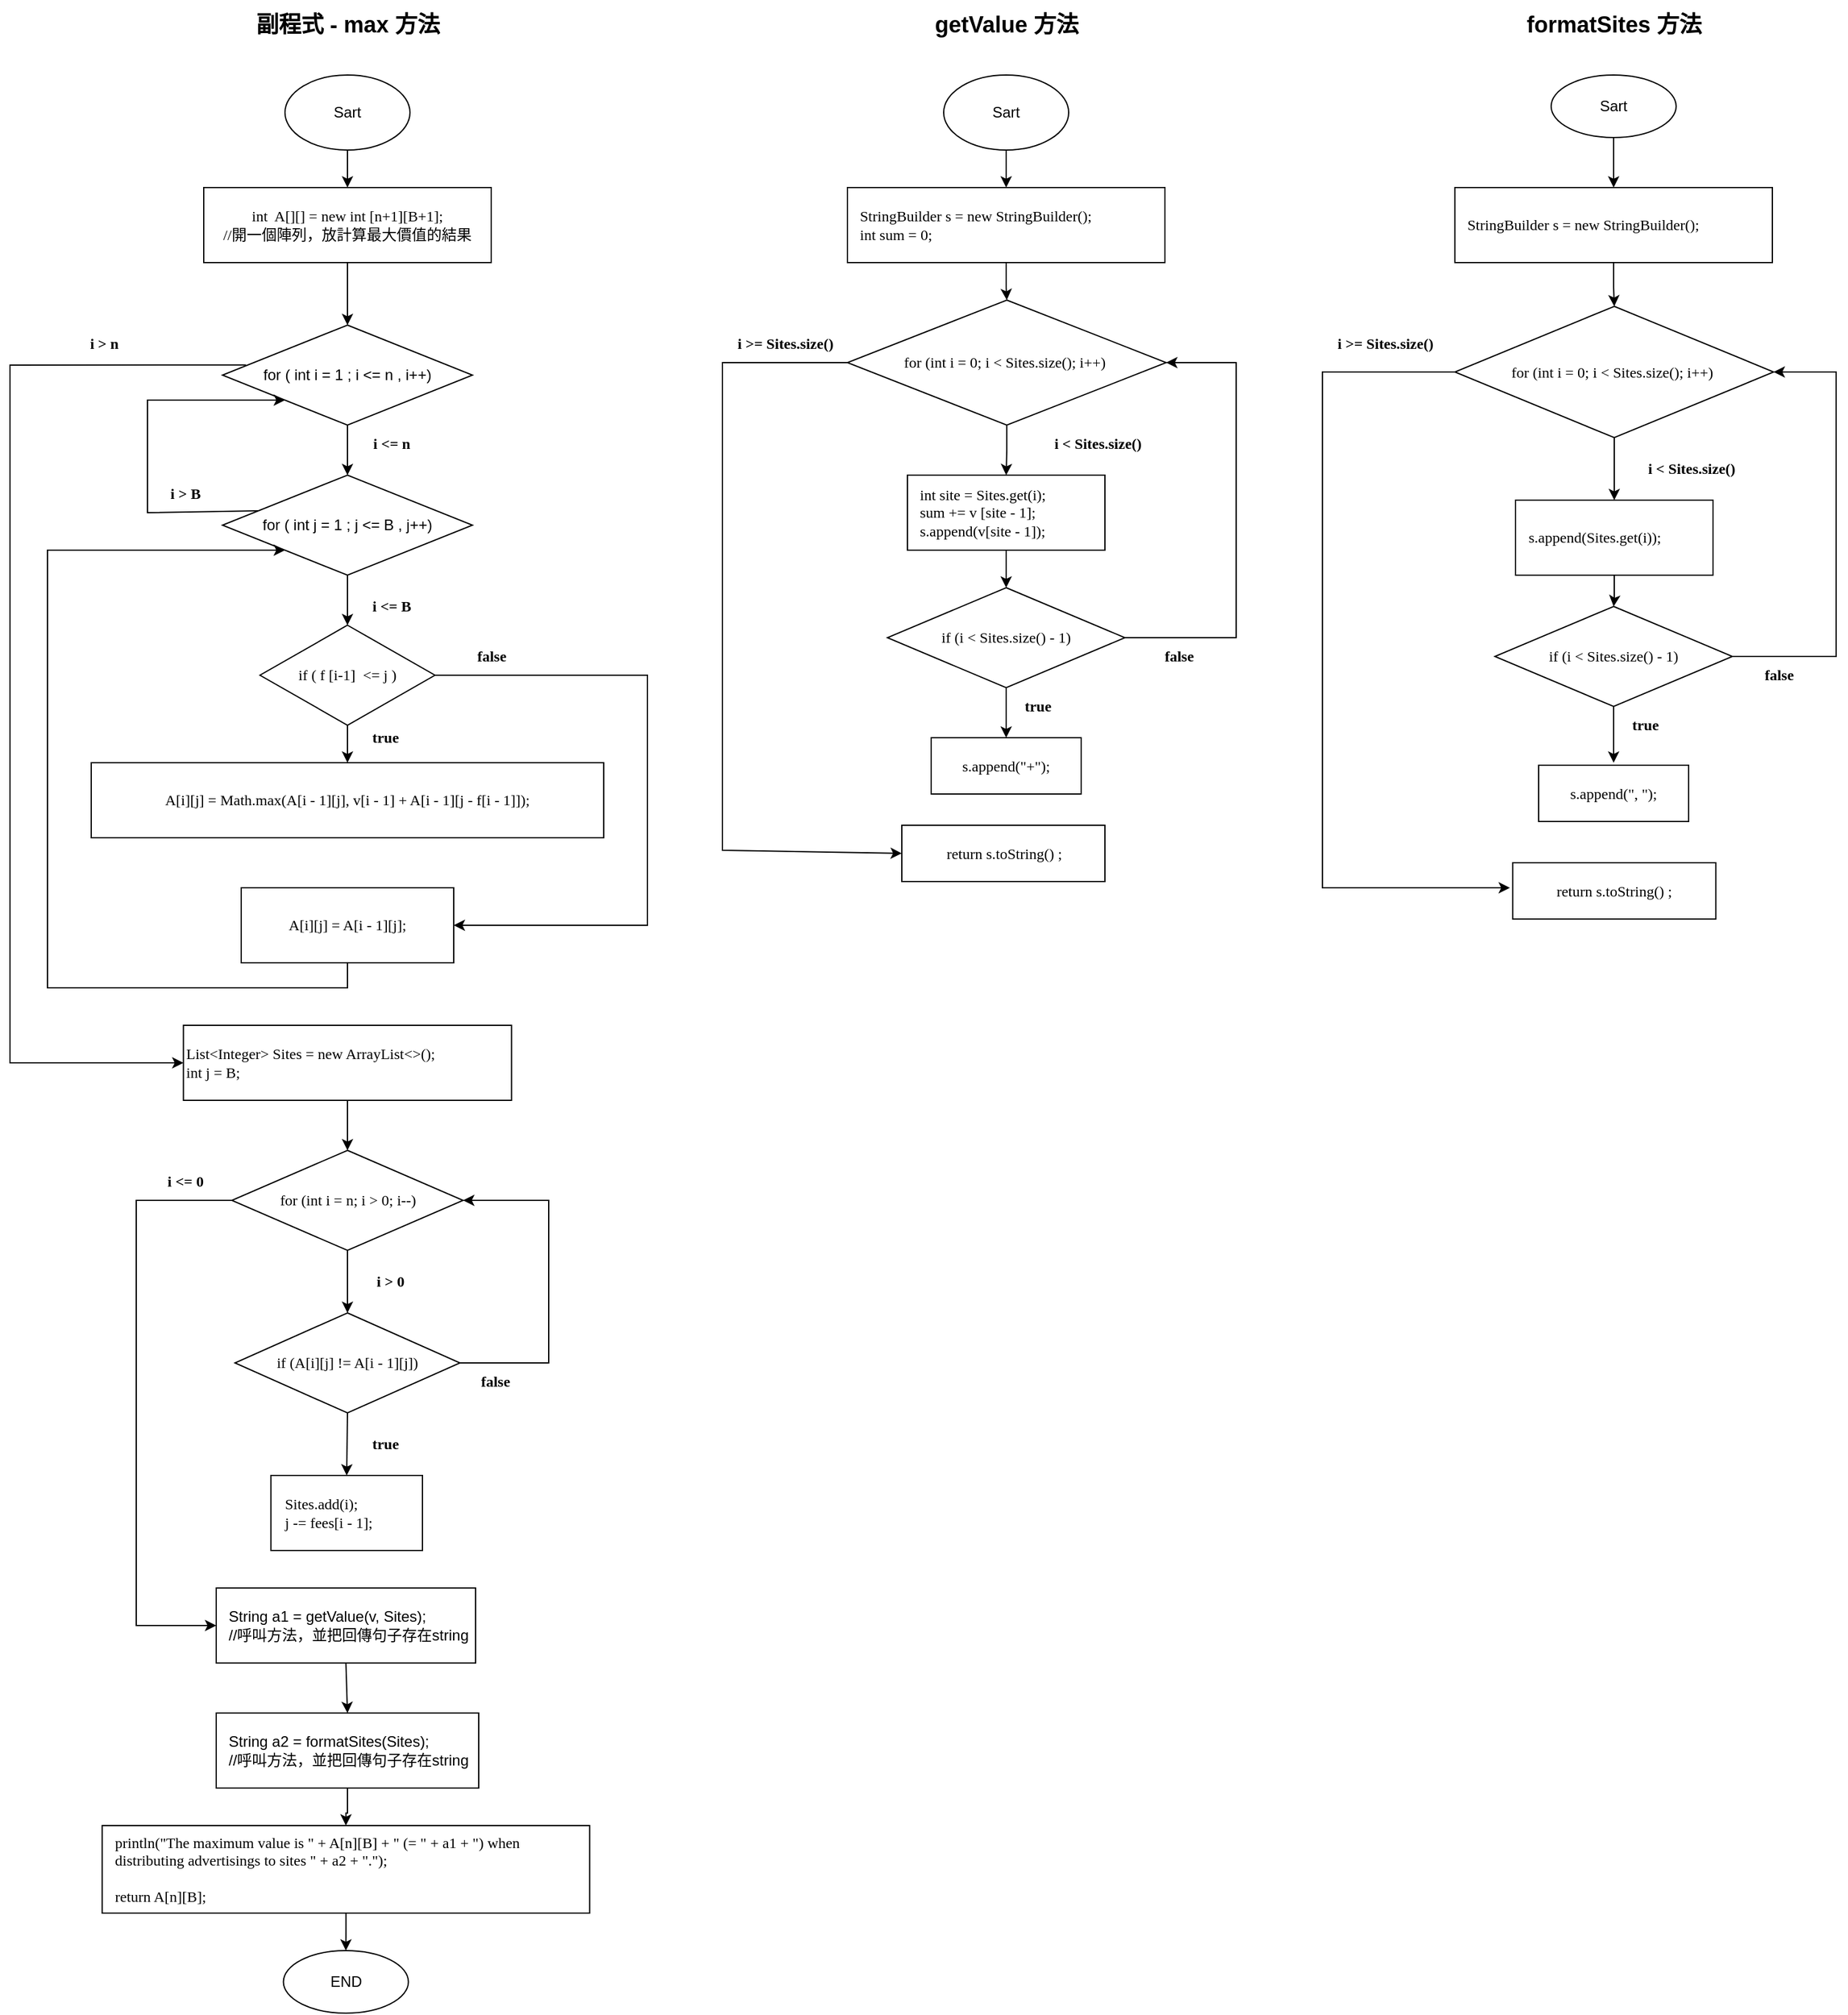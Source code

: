 <mxfile version="21.3.4" type="device">
  <diagram name="第 1 页" id="-Ucx1x8asGiWPKPR_r6c">
    <mxGraphModel dx="1750" dy="915" grid="1" gridSize="10" guides="1" tooltips="1" connect="1" arrows="1" fold="1" page="1" pageScale="1" pageWidth="827" pageHeight="1169" math="0" shadow="0">
      <root>
        <mxCell id="0" />
        <mxCell id="1" parent="0" />
        <mxCell id="zl6qF2EFwhdNq1f8Qjjg-1" value="int&amp;nbsp; A[][] = new int [n+1][B+1];&lt;br&gt;//開一個陣列，放計算最大價值的結果" style="rounded=0;whiteSpace=wrap;html=1;spacingLeft=0;fontFamily=Verdana;" vertex="1" parent="1">
          <mxGeometry x="165" y="160" width="230" height="60" as="geometry" />
        </mxCell>
        <mxCell id="zl6qF2EFwhdNq1f8Qjjg-58" style="edgeStyle=orthogonalEdgeStyle;rounded=0;orthogonalLoop=1;jettySize=auto;html=1;entryX=0.5;entryY=0;entryDx=0;entryDy=0;" edge="1" parent="1" source="zl6qF2EFwhdNq1f8Qjjg-2" target="zl6qF2EFwhdNq1f8Qjjg-1">
          <mxGeometry relative="1" as="geometry" />
        </mxCell>
        <mxCell id="zl6qF2EFwhdNq1f8Qjjg-2" value="Sart" style="ellipse;whiteSpace=wrap;html=1;" vertex="1" parent="1">
          <mxGeometry x="230" y="70" width="100" height="60" as="geometry" />
        </mxCell>
        <mxCell id="zl6qF2EFwhdNq1f8Qjjg-4" value="副程式 - max 方法" style="text;strokeColor=none;fillColor=none;html=1;fontSize=18;fontStyle=1;verticalAlign=middle;align=center;fontFamily=Helvetica;labelBorderColor=none;labelBackgroundColor=none;" vertex="1" parent="1">
          <mxGeometry x="180" y="10" width="200" height="40" as="geometry" />
        </mxCell>
        <mxCell id="zl6qF2EFwhdNq1f8Qjjg-6" value="for ( int i = 1 ; i &amp;lt;= n , i++)" style="rhombus;whiteSpace=wrap;html=1;" vertex="1" parent="1">
          <mxGeometry x="180" y="270" width="200" height="80" as="geometry" />
        </mxCell>
        <mxCell id="zl6qF2EFwhdNq1f8Qjjg-7" value="for ( int j = 1 ; j &amp;lt;= B , j++)" style="rhombus;whiteSpace=wrap;html=1;" vertex="1" parent="1">
          <mxGeometry x="180" y="390" width="200" height="80" as="geometry" />
        </mxCell>
        <mxCell id="zl6qF2EFwhdNq1f8Qjjg-8" value="" style="endArrow=classic;html=1;rounded=0;entryX=0.5;entryY=0;entryDx=0;entryDy=0;" edge="1" parent="1" source="zl6qF2EFwhdNq1f8Qjjg-1" target="zl6qF2EFwhdNq1f8Qjjg-6">
          <mxGeometry width="50" height="50" relative="1" as="geometry">
            <mxPoint x="80" y="260" as="sourcePoint" />
            <mxPoint x="130" y="210" as="targetPoint" />
          </mxGeometry>
        </mxCell>
        <mxCell id="zl6qF2EFwhdNq1f8Qjjg-9" value="" style="endArrow=classic;html=1;rounded=0;" edge="1" parent="1" source="zl6qF2EFwhdNq1f8Qjjg-6">
          <mxGeometry width="50" height="50" relative="1" as="geometry">
            <mxPoint x="110" y="390" as="sourcePoint" />
            <mxPoint x="280" y="390" as="targetPoint" />
          </mxGeometry>
        </mxCell>
        <mxCell id="zl6qF2EFwhdNq1f8Qjjg-11" value="i &amp;lt;= n" style="text;html=1;align=center;verticalAlign=middle;resizable=0;points=[];autosize=1;strokeColor=none;fillColor=none;fontStyle=1;fontFamily=Comic Sans MS;" vertex="1" parent="1">
          <mxGeometry x="285" y="350" width="60" height="30" as="geometry" />
        </mxCell>
        <mxCell id="zl6qF2EFwhdNq1f8Qjjg-12" value="i &amp;lt;= B" style="text;html=1;align=center;verticalAlign=middle;resizable=0;points=[];autosize=1;strokeColor=none;fillColor=none;fontStyle=1;fontFamily=Comic Sans MS;" vertex="1" parent="1">
          <mxGeometry x="285" y="480" width="60" height="30" as="geometry" />
        </mxCell>
        <mxCell id="zl6qF2EFwhdNq1f8Qjjg-14" value="if ( f [i-1]&amp;nbsp; &amp;lt;= j )" style="rhombus;whiteSpace=wrap;html=1;fontFamily=Verdana;" vertex="1" parent="1">
          <mxGeometry x="210" y="510" width="140" height="80" as="geometry" />
        </mxCell>
        <mxCell id="zl6qF2EFwhdNq1f8Qjjg-15" value="A[i][j] = Math.max(A[i - 1][j], v[i - 1] + A[i - 1][j - f[i - 1]]);" style="rounded=0;whiteSpace=wrap;html=1;fontFamily=Verdana;spacing=2;" vertex="1" parent="1">
          <mxGeometry x="75" y="620" width="410" height="60" as="geometry" />
        </mxCell>
        <mxCell id="zl6qF2EFwhdNq1f8Qjjg-17" value="A[i][j] = A[i - 1][j];" style="rounded=0;whiteSpace=wrap;html=1;fontFamily=Verdana;" vertex="1" parent="1">
          <mxGeometry x="195" y="720" width="170" height="60" as="geometry" />
        </mxCell>
        <mxCell id="zl6qF2EFwhdNq1f8Qjjg-18" value="" style="endArrow=classic;html=1;rounded=0;" edge="1" parent="1" source="zl6qF2EFwhdNq1f8Qjjg-14" target="zl6qF2EFwhdNq1f8Qjjg-15">
          <mxGeometry width="50" height="50" relative="1" as="geometry">
            <mxPoint x="430" y="570" as="sourcePoint" />
            <mxPoint x="480" y="520" as="targetPoint" />
          </mxGeometry>
        </mxCell>
        <mxCell id="zl6qF2EFwhdNq1f8Qjjg-19" value="" style="endArrow=classic;html=1;rounded=0;exitX=0.5;exitY=1;exitDx=0;exitDy=0;" edge="1" parent="1" source="zl6qF2EFwhdNq1f8Qjjg-7" target="zl6qF2EFwhdNq1f8Qjjg-14">
          <mxGeometry width="50" height="50" relative="1" as="geometry">
            <mxPoint x="470" y="540" as="sourcePoint" />
            <mxPoint x="520" y="490" as="targetPoint" />
          </mxGeometry>
        </mxCell>
        <mxCell id="zl6qF2EFwhdNq1f8Qjjg-20" value="" style="endArrow=classic;html=1;rounded=0;exitX=1;exitY=0.5;exitDx=0;exitDy=0;entryX=1;entryY=0.5;entryDx=0;entryDy=0;" edge="1" parent="1" source="zl6qF2EFwhdNq1f8Qjjg-14" target="zl6qF2EFwhdNq1f8Qjjg-17">
          <mxGeometry width="50" height="50" relative="1" as="geometry">
            <mxPoint x="440" y="570" as="sourcePoint" />
            <mxPoint x="490" y="520" as="targetPoint" />
            <Array as="points">
              <mxPoint x="520" y="550" />
              <mxPoint x="520" y="650" />
              <mxPoint x="520" y="750" />
            </Array>
          </mxGeometry>
        </mxCell>
        <mxCell id="zl6qF2EFwhdNq1f8Qjjg-21" value="true" style="text;html=1;align=center;verticalAlign=middle;resizable=0;points=[];autosize=1;strokeColor=none;fillColor=none;fontStyle=1;fontFamily=Comic Sans MS;" vertex="1" parent="1">
          <mxGeometry x="285" y="585" width="50" height="30" as="geometry" />
        </mxCell>
        <mxCell id="zl6qF2EFwhdNq1f8Qjjg-22" value="false" style="text;html=1;align=center;verticalAlign=middle;resizable=0;points=[];autosize=1;strokeColor=none;fillColor=none;fontStyle=1;fontFamily=Comic Sans MS;" vertex="1" parent="1">
          <mxGeometry x="370" y="520" width="50" height="30" as="geometry" />
        </mxCell>
        <mxCell id="zl6qF2EFwhdNq1f8Qjjg-23" value="" style="endArrow=classic;html=1;rounded=0;exitX=0.5;exitY=1;exitDx=0;exitDy=0;entryX=0;entryY=1;entryDx=0;entryDy=0;" edge="1" parent="1" source="zl6qF2EFwhdNq1f8Qjjg-17" target="zl6qF2EFwhdNq1f8Qjjg-7">
          <mxGeometry width="50" height="50" relative="1" as="geometry">
            <mxPoint x="290" y="880" as="sourcePoint" />
            <mxPoint x="340" y="830" as="targetPoint" />
            <Array as="points">
              <mxPoint x="280" y="800" />
              <mxPoint x="40" y="800" />
              <mxPoint x="40" y="450" />
              <mxPoint x="130" y="450" />
            </Array>
          </mxGeometry>
        </mxCell>
        <mxCell id="zl6qF2EFwhdNq1f8Qjjg-24" value="" style="endArrow=classic;html=1;rounded=0;exitX=0.146;exitY=0.357;exitDx=0;exitDy=0;exitPerimeter=0;entryX=0;entryY=1;entryDx=0;entryDy=0;" edge="1" parent="1" source="zl6qF2EFwhdNq1f8Qjjg-7" target="zl6qF2EFwhdNq1f8Qjjg-6">
          <mxGeometry width="50" height="50" relative="1" as="geometry">
            <mxPoint x="190" y="420" as="sourcePoint" />
            <mxPoint x="180" y="370" as="targetPoint" />
            <Array as="points">
              <mxPoint x="120" y="420" />
              <mxPoint x="120" y="330" />
              <mxPoint x="160" y="330" />
            </Array>
          </mxGeometry>
        </mxCell>
        <mxCell id="zl6qF2EFwhdNq1f8Qjjg-25" value="i &amp;gt; B" style="text;html=1;align=center;verticalAlign=middle;resizable=0;points=[];autosize=1;strokeColor=none;fillColor=none;fontStyle=1;fontFamily=Comic Sans MS;" vertex="1" parent="1">
          <mxGeometry x="125" y="390" width="50" height="30" as="geometry" />
        </mxCell>
        <mxCell id="zl6qF2EFwhdNq1f8Qjjg-27" value="" style="endArrow=classic;html=1;rounded=0;exitX=0.094;exitY=0.398;exitDx=0;exitDy=0;exitPerimeter=0;entryX=0;entryY=0.5;entryDx=0;entryDy=0;" edge="1" parent="1" source="zl6qF2EFwhdNq1f8Qjjg-6" target="zl6qF2EFwhdNq1f8Qjjg-29">
          <mxGeometry width="50" height="50" relative="1" as="geometry">
            <mxPoint x="160" y="290" as="sourcePoint" />
            <mxPoint x="170" y="860" as="targetPoint" />
            <Array as="points">
              <mxPoint x="10" y="302" />
              <mxPoint x="10" y="860" />
            </Array>
          </mxGeometry>
        </mxCell>
        <mxCell id="zl6qF2EFwhdNq1f8Qjjg-28" value="i &amp;gt; n" style="text;html=1;align=center;verticalAlign=middle;resizable=0;points=[];autosize=1;strokeColor=none;fillColor=none;fontStyle=1;fontFamily=Comic Sans MS;" vertex="1" parent="1">
          <mxGeometry x="60" y="270" width="50" height="30" as="geometry" />
        </mxCell>
        <mxCell id="zl6qF2EFwhdNq1f8Qjjg-29" value="List&amp;lt;Integer&amp;gt; Sites = new ArrayList&amp;lt;&amp;gt;();&lt;br&gt;        int j = B;" style="rounded=0;whiteSpace=wrap;html=1;fontFamily=Verdana;align=left;spacingBottom=0;" vertex="1" parent="1">
          <mxGeometry x="148.75" y="830" width="262.5" height="60" as="geometry" />
        </mxCell>
        <mxCell id="zl6qF2EFwhdNq1f8Qjjg-52" style="edgeStyle=orthogonalEdgeStyle;rounded=0;orthogonalLoop=1;jettySize=auto;html=1;entryX=0;entryY=0.5;entryDx=0;entryDy=0;" edge="1" parent="1" source="zl6qF2EFwhdNq1f8Qjjg-30" target="zl6qF2EFwhdNq1f8Qjjg-38">
          <mxGeometry relative="1" as="geometry">
            <mxPoint x="110" y="1320" as="targetPoint" />
            <Array as="points">
              <mxPoint x="111" y="970" />
              <mxPoint x="111" y="1310" />
            </Array>
          </mxGeometry>
        </mxCell>
        <mxCell id="zl6qF2EFwhdNq1f8Qjjg-30" value=" for (int i = n; i &amp;gt; 0; i--)" style="rhombus;whiteSpace=wrap;html=1;fontFamily=Verdana;" vertex="1" parent="1">
          <mxGeometry x="187.5" y="930" width="185" height="80" as="geometry" />
        </mxCell>
        <mxCell id="zl6qF2EFwhdNq1f8Qjjg-48" style="edgeStyle=orthogonalEdgeStyle;rounded=0;orthogonalLoop=1;jettySize=auto;html=1;entryX=1;entryY=0.5;entryDx=0;entryDy=0;" edge="1" parent="1" source="zl6qF2EFwhdNq1f8Qjjg-31" target="zl6qF2EFwhdNq1f8Qjjg-30">
          <mxGeometry relative="1" as="geometry">
            <mxPoint x="410" y="970" as="targetPoint" />
            <Array as="points">
              <mxPoint x="441" y="1100" />
              <mxPoint x="441" y="970" />
            </Array>
          </mxGeometry>
        </mxCell>
        <mxCell id="zl6qF2EFwhdNq1f8Qjjg-31" value="if (A[i][j] != A[i - 1][j])" style="rhombus;whiteSpace=wrap;html=1;fontFamily=Verdana;" vertex="1" parent="1">
          <mxGeometry x="190" y="1060" width="180" height="80" as="geometry" />
        </mxCell>
        <mxCell id="zl6qF2EFwhdNq1f8Qjjg-32" value="Sites.add(i);&lt;br&gt;                j -= fees[i - 1];" style="rounded=0;whiteSpace=wrap;html=1;align=left;fontFamily=Verdana;spacingLeft=9;" vertex="1" parent="1">
          <mxGeometry x="218.75" y="1190" width="121.25" height="60" as="geometry" />
        </mxCell>
        <mxCell id="zl6qF2EFwhdNq1f8Qjjg-33" value="" style="endArrow=classic;html=1;rounded=0;" edge="1" parent="1" target="zl6qF2EFwhdNq1f8Qjjg-30">
          <mxGeometry width="50" height="50" relative="1" as="geometry">
            <mxPoint x="280" y="890" as="sourcePoint" />
            <mxPoint x="530" y="980" as="targetPoint" />
          </mxGeometry>
        </mxCell>
        <mxCell id="zl6qF2EFwhdNq1f8Qjjg-34" value="" style="endArrow=classic;html=1;rounded=0;exitX=0.5;exitY=1;exitDx=0;exitDy=0;entryX=0.5;entryY=0;entryDx=0;entryDy=0;" edge="1" parent="1" source="zl6qF2EFwhdNq1f8Qjjg-30" target="zl6qF2EFwhdNq1f8Qjjg-31">
          <mxGeometry width="50" height="50" relative="1" as="geometry">
            <mxPoint x="500" y="1050" as="sourcePoint" />
            <mxPoint x="550" y="1000" as="targetPoint" />
          </mxGeometry>
        </mxCell>
        <mxCell id="zl6qF2EFwhdNq1f8Qjjg-35" value="" style="endArrow=classic;html=1;rounded=0;exitX=0.5;exitY=1;exitDx=0;exitDy=0;entryX=0.5;entryY=0;entryDx=0;entryDy=0;" edge="1" parent="1" source="zl6qF2EFwhdNq1f8Qjjg-31" target="zl6qF2EFwhdNq1f8Qjjg-32">
          <mxGeometry width="50" height="50" relative="1" as="geometry">
            <mxPoint x="390" y="1200" as="sourcePoint" />
            <mxPoint x="440" y="1150" as="targetPoint" />
          </mxGeometry>
        </mxCell>
        <mxCell id="zl6qF2EFwhdNq1f8Qjjg-60" style="edgeStyle=orthogonalEdgeStyle;rounded=0;orthogonalLoop=1;jettySize=auto;html=1;entryX=0.5;entryY=0;entryDx=0;entryDy=0;" edge="1" parent="1" source="zl6qF2EFwhdNq1f8Qjjg-36" target="zl6qF2EFwhdNq1f8Qjjg-59">
          <mxGeometry relative="1" as="geometry" />
        </mxCell>
        <mxCell id="zl6qF2EFwhdNq1f8Qjjg-36" value="&lt;div&gt;println(&quot;The maximum value is &quot; + A[n][B] + &quot; (= &quot; + a1 + &quot;) when distributing advertisings to sites &quot; + a2 + &quot;.&quot;);&lt;/div&gt;&lt;div&gt;&amp;nbsp; &amp;nbsp;&amp;nbsp;&lt;/div&gt;&lt;div&gt;return A[n][B];&lt;/div&gt;" style="rounded=0;whiteSpace=wrap;html=1;align=left;fontFamily=Verdana;spacingLeft=8;" vertex="1" parent="1">
          <mxGeometry x="83.75" y="1470" width="390" height="70" as="geometry" />
        </mxCell>
        <mxCell id="zl6qF2EFwhdNq1f8Qjjg-38" value="String a1 = getValue(v, Sites);&lt;br&gt;//呼叫方法，並把回傳句子存在string" style="rounded=0;whiteSpace=wrap;html=1;align=left;spacingLeft=8;" vertex="1" parent="1">
          <mxGeometry x="175" y="1280" width="207.5" height="60" as="geometry" />
        </mxCell>
        <mxCell id="zl6qF2EFwhdNq1f8Qjjg-43" style="edgeStyle=orthogonalEdgeStyle;rounded=0;orthogonalLoop=1;jettySize=auto;html=1;entryX=0.5;entryY=0;entryDx=0;entryDy=0;" edge="1" parent="1" source="zl6qF2EFwhdNq1f8Qjjg-39" target="zl6qF2EFwhdNq1f8Qjjg-36">
          <mxGeometry relative="1" as="geometry" />
        </mxCell>
        <mxCell id="zl6qF2EFwhdNq1f8Qjjg-39" value="String a2 =&amp;nbsp;formatSites(Sites);&lt;br&gt;//呼叫方法，並把回傳句子存在string" style="rounded=0;whiteSpace=wrap;html=1;align=left;spacingLeft=8;" vertex="1" parent="1">
          <mxGeometry x="175" y="1380" width="210" height="60" as="geometry" />
        </mxCell>
        <mxCell id="zl6qF2EFwhdNq1f8Qjjg-41" value="" style="endArrow=classic;html=1;rounded=0;exitX=0.5;exitY=1;exitDx=0;exitDy=0;entryX=0.5;entryY=0;entryDx=0;entryDy=0;" edge="1" parent="1" source="zl6qF2EFwhdNq1f8Qjjg-38" target="zl6qF2EFwhdNq1f8Qjjg-39">
          <mxGeometry width="50" height="50" relative="1" as="geometry">
            <mxPoint x="490" y="1340" as="sourcePoint" />
            <mxPoint x="540" y="1290" as="targetPoint" />
          </mxGeometry>
        </mxCell>
        <mxCell id="zl6qF2EFwhdNq1f8Qjjg-45" value="i &amp;gt; 0" style="text;html=1;align=center;verticalAlign=middle;resizable=0;points=[];autosize=1;strokeColor=none;fillColor=none;fontStyle=1;fontFamily=Comic Sans MS;" vertex="1" parent="1">
          <mxGeometry x="288.75" y="1020" width="50" height="30" as="geometry" />
        </mxCell>
        <mxCell id="zl6qF2EFwhdNq1f8Qjjg-46" value="true" style="text;html=1;align=center;verticalAlign=middle;resizable=0;points=[];autosize=1;strokeColor=none;fillColor=none;fontStyle=1;fontFamily=Comic Sans MS;" vertex="1" parent="1">
          <mxGeometry x="285" y="1150" width="50" height="30" as="geometry" />
        </mxCell>
        <mxCell id="zl6qF2EFwhdNq1f8Qjjg-50" value="false" style="text;html=1;align=center;verticalAlign=middle;resizable=0;points=[];autosize=1;strokeColor=none;fillColor=none;fontStyle=1;fontFamily=Comic Sans MS;" vertex="1" parent="1">
          <mxGeometry x="372.5" y="1100" width="50" height="30" as="geometry" />
        </mxCell>
        <mxCell id="zl6qF2EFwhdNq1f8Qjjg-53" value="i &amp;lt;= 0" style="text;html=1;align=center;verticalAlign=middle;resizable=0;points=[];autosize=1;strokeColor=none;fillColor=none;fontStyle=1;fontFamily=Comic Sans MS;" vertex="1" parent="1">
          <mxGeometry x="120" y="940" width="60" height="30" as="geometry" />
        </mxCell>
        <mxCell id="zl6qF2EFwhdNq1f8Qjjg-56" value="getValue 方法" style="text;strokeColor=none;fillColor=none;html=1;fontSize=18;fontStyle=1;verticalAlign=middle;align=center;fontFamily=Helvetica;labelBorderColor=none;labelBackgroundColor=none;" vertex="1" parent="1">
          <mxGeometry x="707" y="10" width="200" height="40" as="geometry" />
        </mxCell>
        <mxCell id="zl6qF2EFwhdNq1f8Qjjg-57" value="formatSites 方法" style="text;strokeColor=none;fillColor=none;html=1;fontSize=18;fontStyle=1;verticalAlign=middle;align=center;fontFamily=Helvetica;labelBorderColor=none;labelBackgroundColor=none;" vertex="1" parent="1">
          <mxGeometry x="1193" y="10" width="200" height="40" as="geometry" />
        </mxCell>
        <mxCell id="zl6qF2EFwhdNq1f8Qjjg-59" value="END" style="ellipse;whiteSpace=wrap;html=1;" vertex="1" parent="1">
          <mxGeometry x="228.75" y="1570" width="100" height="50" as="geometry" />
        </mxCell>
        <mxCell id="zl6qF2EFwhdNq1f8Qjjg-72" style="edgeStyle=orthogonalEdgeStyle;rounded=0;orthogonalLoop=1;jettySize=auto;html=1;" edge="1" parent="1" source="zl6qF2EFwhdNq1f8Qjjg-62" target="zl6qF2EFwhdNq1f8Qjjg-65">
          <mxGeometry relative="1" as="geometry" />
        </mxCell>
        <mxCell id="zl6qF2EFwhdNq1f8Qjjg-62" value="Sart" style="ellipse;whiteSpace=wrap;html=1;" vertex="1" parent="1">
          <mxGeometry x="757" y="70" width="100" height="60" as="geometry" />
        </mxCell>
        <mxCell id="zl6qF2EFwhdNq1f8Qjjg-95" style="edgeStyle=orthogonalEdgeStyle;rounded=0;orthogonalLoop=1;jettySize=auto;html=1;entryX=0.5;entryY=0;entryDx=0;entryDy=0;" edge="1" parent="1" source="zl6qF2EFwhdNq1f8Qjjg-63" target="zl6qF2EFwhdNq1f8Qjjg-86">
          <mxGeometry relative="1" as="geometry" />
        </mxCell>
        <mxCell id="zl6qF2EFwhdNq1f8Qjjg-63" value="Sart" style="ellipse;whiteSpace=wrap;html=1;" vertex="1" parent="1">
          <mxGeometry x="1243" y="70" width="100" height="50" as="geometry" />
        </mxCell>
        <mxCell id="zl6qF2EFwhdNq1f8Qjjg-73" style="edgeStyle=orthogonalEdgeStyle;rounded=0;orthogonalLoop=1;jettySize=auto;html=1;entryX=0.5;entryY=0;entryDx=0;entryDy=0;" edge="1" parent="1" source="zl6qF2EFwhdNq1f8Qjjg-65" target="zl6qF2EFwhdNq1f8Qjjg-67">
          <mxGeometry relative="1" as="geometry" />
        </mxCell>
        <mxCell id="zl6qF2EFwhdNq1f8Qjjg-65" value="StringBuilder s = new StringBuilder();&lt;br&gt;&lt;div style=&quot;&quot;&gt;&lt;span style=&quot;background-color: initial;&quot;&gt;int sum = 0;&lt;/span&gt;&lt;/div&gt;" style="rounded=0;whiteSpace=wrap;html=1;fontFamily=Verdana;align=left;spacingLeft=8;" vertex="1" parent="1">
          <mxGeometry x="680" y="160" width="254" height="60" as="geometry" />
        </mxCell>
        <mxCell id="zl6qF2EFwhdNq1f8Qjjg-74" style="edgeStyle=orthogonalEdgeStyle;rounded=0;orthogonalLoop=1;jettySize=auto;html=1;entryX=0.5;entryY=0;entryDx=0;entryDy=0;" edge="1" parent="1" source="zl6qF2EFwhdNq1f8Qjjg-67" target="zl6qF2EFwhdNq1f8Qjjg-68">
          <mxGeometry relative="1" as="geometry" />
        </mxCell>
        <mxCell id="zl6qF2EFwhdNq1f8Qjjg-67" value="for (int i = 0; i &amp;lt; Sites.size(); i++)&amp;nbsp;" style="rhombus;whiteSpace=wrap;html=1;fontFamily=Verdana;" vertex="1" parent="1">
          <mxGeometry x="680" y="250" width="255" height="100" as="geometry" />
        </mxCell>
        <mxCell id="zl6qF2EFwhdNq1f8Qjjg-79" style="edgeStyle=orthogonalEdgeStyle;rounded=0;orthogonalLoop=1;jettySize=auto;html=1;entryX=0.5;entryY=0;entryDx=0;entryDy=0;" edge="1" parent="1" source="zl6qF2EFwhdNq1f8Qjjg-68" target="zl6qF2EFwhdNq1f8Qjjg-70">
          <mxGeometry relative="1" as="geometry" />
        </mxCell>
        <mxCell id="zl6qF2EFwhdNq1f8Qjjg-68" value="int site = Sites.get(i);&lt;br&gt;sum += v [site - 1];&lt;br&gt;s.append(v[site - 1]);" style="rounded=0;whiteSpace=wrap;html=1;fontFamily=Verdana;align=left;spacingLeft=8;" vertex="1" parent="1">
          <mxGeometry x="728" y="390" width="158" height="60" as="geometry" />
        </mxCell>
        <mxCell id="zl6qF2EFwhdNq1f8Qjjg-80" style="edgeStyle=orthogonalEdgeStyle;rounded=0;orthogonalLoop=1;jettySize=auto;html=1;exitX=0.5;exitY=1;exitDx=0;exitDy=0;entryX=0.5;entryY=0;entryDx=0;entryDy=0;" edge="1" parent="1" source="zl6qF2EFwhdNq1f8Qjjg-70" target="zl6qF2EFwhdNq1f8Qjjg-71">
          <mxGeometry relative="1" as="geometry" />
        </mxCell>
        <mxCell id="zl6qF2EFwhdNq1f8Qjjg-84" style="edgeStyle=orthogonalEdgeStyle;rounded=0;orthogonalLoop=1;jettySize=auto;html=1;entryX=1;entryY=0.5;entryDx=0;entryDy=0;" edge="1" parent="1" source="zl6qF2EFwhdNq1f8Qjjg-70" target="zl6qF2EFwhdNq1f8Qjjg-67">
          <mxGeometry relative="1" as="geometry">
            <mxPoint x="990" y="300" as="targetPoint" />
            <Array as="points">
              <mxPoint x="991" y="520" />
              <mxPoint x="991" y="300" />
            </Array>
          </mxGeometry>
        </mxCell>
        <mxCell id="zl6qF2EFwhdNq1f8Qjjg-70" value="if (i &amp;lt; Sites.size() - 1)" style="rhombus;whiteSpace=wrap;html=1;fontFamily=Verdana;" vertex="1" parent="1">
          <mxGeometry x="712" y="480" width="190" height="80" as="geometry" />
        </mxCell>
        <mxCell id="zl6qF2EFwhdNq1f8Qjjg-71" value="s.append(&quot;+&quot;);" style="rounded=0;whiteSpace=wrap;html=1;fontFamily=Verdana;" vertex="1" parent="1">
          <mxGeometry x="747" y="600" width="120" height="45" as="geometry" />
        </mxCell>
        <mxCell id="zl6qF2EFwhdNq1f8Qjjg-75" value="i &amp;lt; Sites.size()" style="text;html=1;align=center;verticalAlign=middle;resizable=0;points=[];autosize=1;strokeColor=none;fillColor=none;fontStyle=1;fontFamily=Comic Sans MS;" vertex="1" parent="1">
          <mxGeometry x="825" y="350" width="110" height="30" as="geometry" />
        </mxCell>
        <mxCell id="zl6qF2EFwhdNq1f8Qjjg-76" value="i &amp;gt;= Sites.size()" style="text;html=1;align=center;verticalAlign=middle;resizable=0;points=[];autosize=1;strokeColor=none;fillColor=none;fontStyle=1;fontFamily=Comic Sans MS;" vertex="1" parent="1">
          <mxGeometry x="570" y="270" width="120" height="30" as="geometry" />
        </mxCell>
        <mxCell id="zl6qF2EFwhdNq1f8Qjjg-77" value="return s.toString() ;" style="rounded=0;whiteSpace=wrap;html=1;fontFamily=Verdana;" vertex="1" parent="1">
          <mxGeometry x="723.5" y="670" width="162.5" height="45" as="geometry" />
        </mxCell>
        <mxCell id="zl6qF2EFwhdNq1f8Qjjg-81" value="true" style="text;html=1;align=center;verticalAlign=middle;resizable=0;points=[];autosize=1;strokeColor=none;fillColor=none;fontStyle=1;fontFamily=Comic Sans MS;" vertex="1" parent="1">
          <mxGeometry x="807" y="560" width="50" height="30" as="geometry" />
        </mxCell>
        <mxCell id="zl6qF2EFwhdNq1f8Qjjg-82" value="false" style="text;html=1;align=center;verticalAlign=middle;resizable=0;points=[];autosize=1;strokeColor=none;fillColor=none;fontStyle=1;fontFamily=Comic Sans MS;" vertex="1" parent="1">
          <mxGeometry x="920" y="520" width="50" height="30" as="geometry" />
        </mxCell>
        <mxCell id="zl6qF2EFwhdNq1f8Qjjg-85" value="" style="endArrow=classic;html=1;rounded=0;exitX=0;exitY=0.5;exitDx=0;exitDy=0;entryX=0;entryY=0.5;entryDx=0;entryDy=0;" edge="1" parent="1" source="zl6qF2EFwhdNq1f8Qjjg-67" target="zl6qF2EFwhdNq1f8Qjjg-77">
          <mxGeometry width="50" height="50" relative="1" as="geometry">
            <mxPoint x="610" y="490" as="sourcePoint" />
            <mxPoint x="660" y="440" as="targetPoint" />
            <Array as="points">
              <mxPoint x="580" y="300" />
              <mxPoint x="580" y="690" />
            </Array>
          </mxGeometry>
        </mxCell>
        <mxCell id="zl6qF2EFwhdNq1f8Qjjg-98" style="edgeStyle=orthogonalEdgeStyle;rounded=0;orthogonalLoop=1;jettySize=auto;html=1;entryX=0.5;entryY=0;entryDx=0;entryDy=0;" edge="1" parent="1" source="zl6qF2EFwhdNq1f8Qjjg-86" target="zl6qF2EFwhdNq1f8Qjjg-87">
          <mxGeometry relative="1" as="geometry" />
        </mxCell>
        <mxCell id="zl6qF2EFwhdNq1f8Qjjg-86" value="StringBuilder s = new StringBuilder();" style="rounded=0;whiteSpace=wrap;html=1;fontFamily=Verdana;align=left;spacingLeft=8;" vertex="1" parent="1">
          <mxGeometry x="1166" y="160" width="254" height="60" as="geometry" />
        </mxCell>
        <mxCell id="zl6qF2EFwhdNq1f8Qjjg-100" style="edgeStyle=orthogonalEdgeStyle;rounded=0;orthogonalLoop=1;jettySize=auto;html=1;entryX=0.5;entryY=0;entryDx=0;entryDy=0;" edge="1" parent="1" source="zl6qF2EFwhdNq1f8Qjjg-87" target="zl6qF2EFwhdNq1f8Qjjg-88">
          <mxGeometry relative="1" as="geometry" />
        </mxCell>
        <mxCell id="zl6qF2EFwhdNq1f8Qjjg-107" style="edgeStyle=orthogonalEdgeStyle;rounded=0;orthogonalLoop=1;jettySize=auto;html=1;" edge="1" parent="1" source="zl6qF2EFwhdNq1f8Qjjg-87">
          <mxGeometry relative="1" as="geometry">
            <mxPoint x="1210" y="720" as="targetPoint" />
            <Array as="points">
              <mxPoint x="1060" y="308" />
              <mxPoint x="1060" y="720" />
            </Array>
          </mxGeometry>
        </mxCell>
        <mxCell id="zl6qF2EFwhdNq1f8Qjjg-87" value="for (int i = 0; i &amp;lt; Sites.size(); i++)&amp;nbsp;" style="rhombus;whiteSpace=wrap;html=1;fontFamily=Verdana;" vertex="1" parent="1">
          <mxGeometry x="1166" y="255" width="255" height="105" as="geometry" />
        </mxCell>
        <mxCell id="zl6qF2EFwhdNq1f8Qjjg-101" style="edgeStyle=orthogonalEdgeStyle;rounded=0;orthogonalLoop=1;jettySize=auto;html=1;entryX=0.5;entryY=0;entryDx=0;entryDy=0;" edge="1" parent="1" source="zl6qF2EFwhdNq1f8Qjjg-88" target="zl6qF2EFwhdNq1f8Qjjg-89">
          <mxGeometry relative="1" as="geometry" />
        </mxCell>
        <mxCell id="zl6qF2EFwhdNq1f8Qjjg-88" value="s.append(Sites.get(i));" style="rounded=0;whiteSpace=wrap;html=1;fontFamily=Verdana;align=left;spacingLeft=8;" vertex="1" parent="1">
          <mxGeometry x="1214.5" y="410" width="158" height="60" as="geometry" />
        </mxCell>
        <mxCell id="zl6qF2EFwhdNq1f8Qjjg-103" style="edgeStyle=orthogonalEdgeStyle;rounded=0;orthogonalLoop=1;jettySize=auto;html=1;" edge="1" parent="1" source="zl6qF2EFwhdNq1f8Qjjg-89">
          <mxGeometry relative="1" as="geometry">
            <mxPoint x="1293" y="620" as="targetPoint" />
          </mxGeometry>
        </mxCell>
        <mxCell id="zl6qF2EFwhdNq1f8Qjjg-105" style="edgeStyle=orthogonalEdgeStyle;rounded=0;orthogonalLoop=1;jettySize=auto;html=1;entryX=1;entryY=0.5;entryDx=0;entryDy=0;" edge="1" parent="1" source="zl6qF2EFwhdNq1f8Qjjg-89" target="zl6qF2EFwhdNq1f8Qjjg-87">
          <mxGeometry relative="1" as="geometry">
            <mxPoint x="1470" y="310" as="targetPoint" />
            <Array as="points">
              <mxPoint x="1471" y="535" />
              <mxPoint x="1471" y="308" />
            </Array>
          </mxGeometry>
        </mxCell>
        <mxCell id="zl6qF2EFwhdNq1f8Qjjg-89" value="if (i &amp;lt; Sites.size() - 1)" style="rhombus;whiteSpace=wrap;html=1;fontFamily=Verdana;" vertex="1" parent="1">
          <mxGeometry x="1198" y="495" width="190" height="80" as="geometry" />
        </mxCell>
        <mxCell id="zl6qF2EFwhdNq1f8Qjjg-90" value="s.append(&quot;, &quot;);" style="rounded=0;whiteSpace=wrap;html=1;fontFamily=Verdana;" vertex="1" parent="1">
          <mxGeometry x="1233" y="622" width="120" height="45" as="geometry" />
        </mxCell>
        <mxCell id="zl6qF2EFwhdNq1f8Qjjg-91" value="return s.toString() ;" style="rounded=0;whiteSpace=wrap;html=1;fontFamily=Verdana;" vertex="1" parent="1">
          <mxGeometry x="1212.25" y="700" width="162.5" height="45" as="geometry" />
        </mxCell>
        <mxCell id="zl6qF2EFwhdNq1f8Qjjg-99" value="i &amp;lt; Sites.size()" style="text;html=1;align=center;verticalAlign=middle;resizable=0;points=[];autosize=1;strokeColor=none;fillColor=none;fontStyle=1;fontFamily=Comic Sans MS;" vertex="1" parent="1">
          <mxGeometry x="1300" y="370" width="110" height="30" as="geometry" />
        </mxCell>
        <mxCell id="zl6qF2EFwhdNq1f8Qjjg-102" value="true" style="text;html=1;align=center;verticalAlign=middle;resizable=0;points=[];autosize=1;strokeColor=none;fillColor=none;fontStyle=1;fontFamily=Comic Sans MS;" vertex="1" parent="1">
          <mxGeometry x="1293" y="575" width="50" height="30" as="geometry" />
        </mxCell>
        <mxCell id="zl6qF2EFwhdNq1f8Qjjg-104" value="false" style="text;html=1;align=center;verticalAlign=middle;resizable=0;points=[];autosize=1;strokeColor=none;fillColor=none;fontStyle=1;fontFamily=Comic Sans MS;" vertex="1" parent="1">
          <mxGeometry x="1400" y="535" width="50" height="30" as="geometry" />
        </mxCell>
        <mxCell id="zl6qF2EFwhdNq1f8Qjjg-106" value="i &amp;gt;= Sites.size()" style="text;html=1;align=center;verticalAlign=middle;resizable=0;points=[];autosize=1;strokeColor=none;fillColor=none;fontStyle=1;fontFamily=Comic Sans MS;" vertex="1" parent="1">
          <mxGeometry x="1050" y="270" width="120" height="30" as="geometry" />
        </mxCell>
      </root>
    </mxGraphModel>
  </diagram>
</mxfile>
